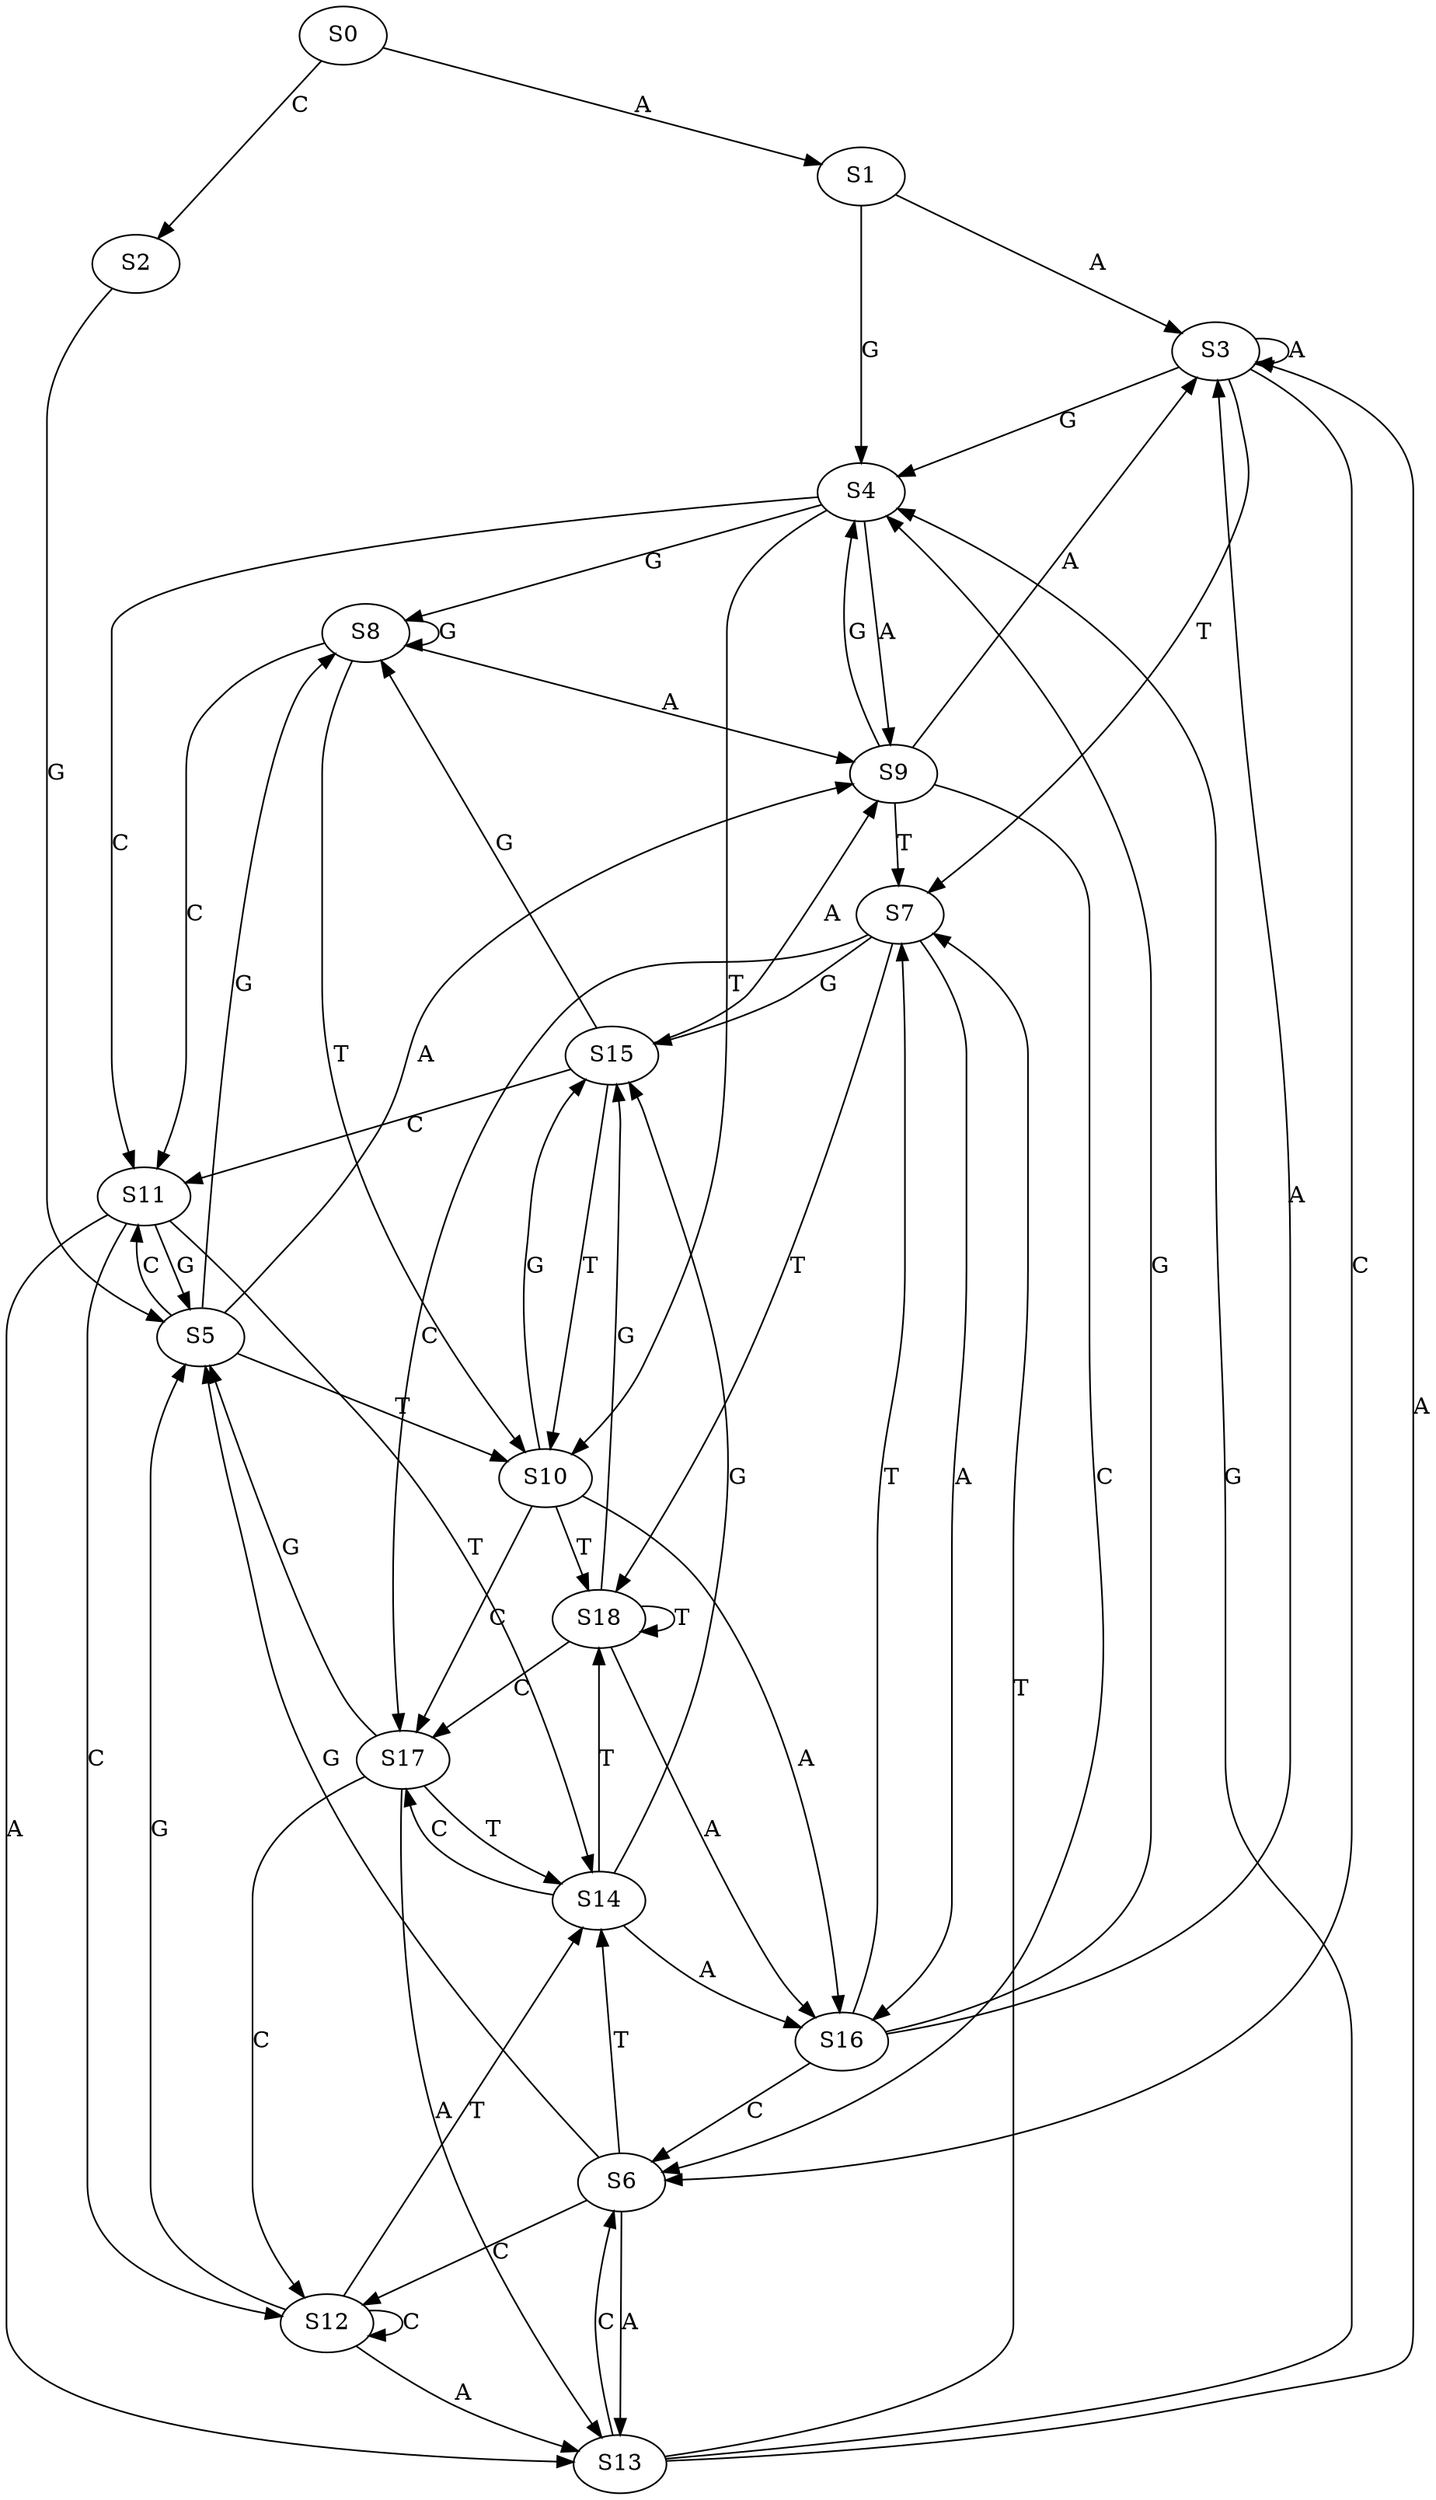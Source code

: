 strict digraph  {
	S0 -> S1 [ label = A ];
	S0 -> S2 [ label = C ];
	S1 -> S3 [ label = A ];
	S1 -> S4 [ label = G ];
	S2 -> S5 [ label = G ];
	S3 -> S6 [ label = C ];
	S3 -> S4 [ label = G ];
	S3 -> S3 [ label = A ];
	S3 -> S7 [ label = T ];
	S4 -> S8 [ label = G ];
	S4 -> S9 [ label = A ];
	S4 -> S10 [ label = T ];
	S4 -> S11 [ label = C ];
	S5 -> S11 [ label = C ];
	S5 -> S10 [ label = T ];
	S5 -> S9 [ label = A ];
	S5 -> S8 [ label = G ];
	S6 -> S12 [ label = C ];
	S6 -> S13 [ label = A ];
	S6 -> S14 [ label = T ];
	S6 -> S5 [ label = G ];
	S7 -> S15 [ label = G ];
	S7 -> S16 [ label = A ];
	S7 -> S17 [ label = C ];
	S7 -> S18 [ label = T ];
	S8 -> S11 [ label = C ];
	S8 -> S9 [ label = A ];
	S8 -> S10 [ label = T ];
	S8 -> S8 [ label = G ];
	S9 -> S6 [ label = C ];
	S9 -> S4 [ label = G ];
	S9 -> S3 [ label = A ];
	S9 -> S7 [ label = T ];
	S10 -> S16 [ label = A ];
	S10 -> S17 [ label = C ];
	S10 -> S18 [ label = T ];
	S10 -> S15 [ label = G ];
	S11 -> S14 [ label = T ];
	S11 -> S5 [ label = G ];
	S11 -> S12 [ label = C ];
	S11 -> S13 [ label = A ];
	S12 -> S14 [ label = T ];
	S12 -> S12 [ label = C ];
	S12 -> S13 [ label = A ];
	S12 -> S5 [ label = G ];
	S13 -> S3 [ label = A ];
	S13 -> S6 [ label = C ];
	S13 -> S7 [ label = T ];
	S13 -> S4 [ label = G ];
	S14 -> S15 [ label = G ];
	S14 -> S18 [ label = T ];
	S14 -> S17 [ label = C ];
	S14 -> S16 [ label = A ];
	S15 -> S10 [ label = T ];
	S15 -> S8 [ label = G ];
	S15 -> S9 [ label = A ];
	S15 -> S11 [ label = C ];
	S16 -> S4 [ label = G ];
	S16 -> S3 [ label = A ];
	S16 -> S7 [ label = T ];
	S16 -> S6 [ label = C ];
	S17 -> S14 [ label = T ];
	S17 -> S13 [ label = A ];
	S17 -> S5 [ label = G ];
	S17 -> S12 [ label = C ];
	S18 -> S17 [ label = C ];
	S18 -> S18 [ label = T ];
	S18 -> S15 [ label = G ];
	S18 -> S16 [ label = A ];
}
